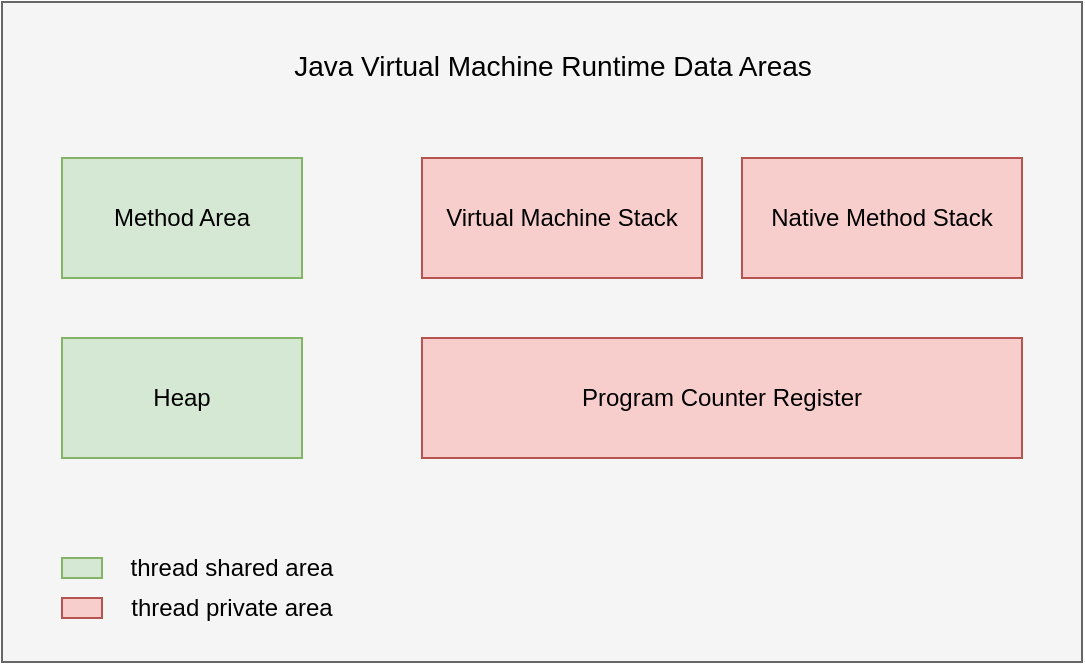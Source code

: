 <mxfile version="24.7.2" type="device" pages="2">
  <diagram name="第 1 页" id="uX3-kILDGu8jehDWKvYH">
    <mxGraphModel dx="759" dy="442" grid="1" gridSize="10" guides="1" tooltips="1" connect="1" arrows="1" fold="1" page="1" pageScale="1" pageWidth="827" pageHeight="1169" math="0" shadow="0">
      <root>
        <mxCell id="0" />
        <mxCell id="1" parent="0" />
        <mxCell id="qTZQ7nIaKaI3bZG2hTC1-1" value="" style="rounded=0;whiteSpace=wrap;html=1;fillColor=#f5f5f5;fontColor=#333333;strokeColor=#666666;" vertex="1" parent="1">
          <mxGeometry x="110" y="102" width="540" height="330" as="geometry" />
        </mxCell>
        <mxCell id="qTZQ7nIaKaI3bZG2hTC1-2" value="&lt;font style=&quot;font-size: 14px;&quot;&gt;Java Virtual Machine Runtime Data Areas&lt;/font&gt;" style="text;html=1;align=center;verticalAlign=middle;whiteSpace=wrap;rounded=0;" vertex="1" parent="1">
          <mxGeometry x="232.5" y="119" width="305" height="30" as="geometry" />
        </mxCell>
        <mxCell id="qTZQ7nIaKaI3bZG2hTC1-3" value="Method Area" style="rounded=0;whiteSpace=wrap;html=1;fillColor=#d5e8d4;strokeColor=#82b366;" vertex="1" parent="1">
          <mxGeometry x="140" y="180" width="120" height="60" as="geometry" />
        </mxCell>
        <mxCell id="qTZQ7nIaKaI3bZG2hTC1-4" value="Heap" style="rounded=0;whiteSpace=wrap;html=1;fillColor=#d5e8d4;strokeColor=#82b366;" vertex="1" parent="1">
          <mxGeometry x="140" y="270" width="120" height="60" as="geometry" />
        </mxCell>
        <mxCell id="qTZQ7nIaKaI3bZG2hTC1-5" value="Virtual Machine Stack" style="rounded=0;whiteSpace=wrap;html=1;fillColor=#f8cecc;strokeColor=#b85450;" vertex="1" parent="1">
          <mxGeometry x="320" y="180" width="140" height="60" as="geometry" />
        </mxCell>
        <mxCell id="qTZQ7nIaKaI3bZG2hTC1-6" value="Native Method Stack" style="rounded=0;whiteSpace=wrap;html=1;fillColor=#f8cecc;strokeColor=#b85450;" vertex="1" parent="1">
          <mxGeometry x="480" y="180" width="140" height="60" as="geometry" />
        </mxCell>
        <mxCell id="qTZQ7nIaKaI3bZG2hTC1-7" value="Program Counter Register" style="rounded=0;whiteSpace=wrap;html=1;fillColor=#f8cecc;strokeColor=#b85450;" vertex="1" parent="1">
          <mxGeometry x="320" y="270" width="300" height="60" as="geometry" />
        </mxCell>
        <mxCell id="qTZQ7nIaKaI3bZG2hTC1-8" value="" style="rounded=0;whiteSpace=wrap;html=1;fillColor=#f8cecc;strokeColor=#b85450;" vertex="1" parent="1">
          <mxGeometry x="140" y="400" width="20" height="10" as="geometry" />
        </mxCell>
        <mxCell id="qTZQ7nIaKaI3bZG2hTC1-10" value="" style="rounded=0;whiteSpace=wrap;html=1;fillColor=#d5e8d4;strokeColor=#82b366;" vertex="1" parent="1">
          <mxGeometry x="140" y="380" width="20" height="10" as="geometry" />
        </mxCell>
        <mxCell id="qTZQ7nIaKaI3bZG2hTC1-11" value="thread shared area" style="text;html=1;align=center;verticalAlign=middle;whiteSpace=wrap;rounded=0;" vertex="1" parent="1">
          <mxGeometry x="160" y="370" width="130" height="30" as="geometry" />
        </mxCell>
        <mxCell id="qTZQ7nIaKaI3bZG2hTC1-12" value="thread private area" style="text;html=1;align=center;verticalAlign=middle;whiteSpace=wrap;rounded=0;" vertex="1" parent="1">
          <mxGeometry x="160" y="390" width="130" height="30" as="geometry" />
        </mxCell>
      </root>
    </mxGraphModel>
  </diagram>
  <diagram id="E4xoD3eCKtAQEpQIOQh1" name="第 2 页">
    <mxGraphModel dx="759" dy="442" grid="1" gridSize="10" guides="1" tooltips="1" connect="1" arrows="1" fold="1" page="1" pageScale="1" pageWidth="827" pageHeight="1169" math="0" shadow="0">
      <root>
        <mxCell id="0" />
        <mxCell id="1" parent="0" />
        <mxCell id="HUIBFT-JmecJFC2ZhSBZ-1" value="" style="rounded=0;whiteSpace=wrap;html=1;fillColor=#f5f5f5;fontColor=#333333;strokeColor=#666666;" vertex="1" parent="1">
          <mxGeometry x="116" y="101" width="530" height="318" as="geometry" />
        </mxCell>
        <mxCell id="HUIBFT-JmecJFC2ZhSBZ-2" value="&lt;font style=&quot;font-size: 18px;&quot;&gt;Heap&lt;/font&gt;" style="text;html=1;align=center;verticalAlign=middle;whiteSpace=wrap;rounded=0;" vertex="1" parent="1">
          <mxGeometry x="232.5" y="130" width="305" height="30" as="geometry" />
        </mxCell>
        <mxCell id="HUIBFT-JmecJFC2ZhSBZ-3" value="" style="rounded=0;whiteSpace=wrap;html=1;fillColor=#dae8fc;strokeColor=#6c8ebf;" vertex="1" parent="1">
          <mxGeometry x="140" y="180" width="120" height="190" as="geometry" />
        </mxCell>
        <mxCell id="HUIBFT-JmecJFC2ZhSBZ-7" value="&lt;font style=&quot;font-size: 14px;&quot;&gt;Old Generation&lt;/font&gt;" style="rounded=0;whiteSpace=wrap;html=1;fillColor=#f8cecc;strokeColor=#b85450;" vertex="1" parent="1">
          <mxGeometry x="320" y="180" width="300" height="190" as="geometry" />
        </mxCell>
        <mxCell id="HUIBFT-JmecJFC2ZhSBZ-12" value="&lt;font style=&quot;font-size: 14px;&quot;&gt;Young Generation&lt;/font&gt;" style="text;html=1;align=center;verticalAlign=middle;whiteSpace=wrap;rounded=0;" vertex="1" parent="1">
          <mxGeometry x="140" y="180" width="120" height="30" as="geometry" />
        </mxCell>
        <mxCell id="UbTwM8Zov4Zy-sxIkoDW-1" value="Eden" style="rounded=0;whiteSpace=wrap;html=1;fillColor=#d5e8d4;strokeColor=#82b366;" vertex="1" parent="1">
          <mxGeometry x="150" y="210" width="100" height="50" as="geometry" />
        </mxCell>
        <mxCell id="UbTwM8Zov4Zy-sxIkoDW-2" value="" style="rounded=0;whiteSpace=wrap;html=1;fillColor=#e1d5e7;strokeColor=#9673a6;" vertex="1" parent="1">
          <mxGeometry x="150" y="270" width="100" height="90" as="geometry" />
        </mxCell>
        <mxCell id="UbTwM8Zov4Zy-sxIkoDW-3" value="" style="endArrow=none;html=1;rounded=0;exitX=0;exitY=0.5;exitDx=0;exitDy=0;entryX=1;entryY=0.5;entryDx=0;entryDy=0;" edge="1" parent="1" source="UbTwM8Zov4Zy-sxIkoDW-2" target="UbTwM8Zov4Zy-sxIkoDW-2">
          <mxGeometry width="50" height="50" relative="1" as="geometry">
            <mxPoint x="370" y="270" as="sourcePoint" />
            <mxPoint x="420" y="220" as="targetPoint" />
          </mxGeometry>
        </mxCell>
        <mxCell id="UbTwM8Zov4Zy-sxIkoDW-4" value="Survivor From" style="text;html=1;align=center;verticalAlign=middle;whiteSpace=wrap;rounded=0;" vertex="1" parent="1">
          <mxGeometry x="160" y="278" width="80" height="30" as="geometry" />
        </mxCell>
        <mxCell id="UbTwM8Zov4Zy-sxIkoDW-5" value="Survivor To" style="text;html=1;align=center;verticalAlign=middle;whiteSpace=wrap;rounded=0;" vertex="1" parent="1">
          <mxGeometry x="160" y="323" width="80" height="30" as="geometry" />
        </mxCell>
      </root>
    </mxGraphModel>
  </diagram>
</mxfile>
